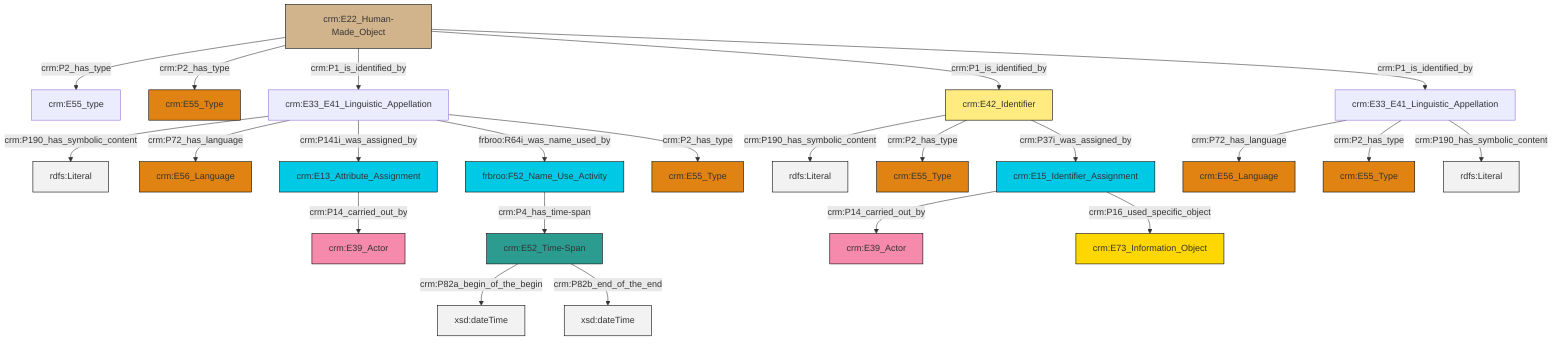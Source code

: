 graph TD
classDef Literal fill:#f2f2f2,stroke:#000000;
classDef CRM_Entity fill:#FFFFFF,stroke:#000000;
classDef Temporal_Entity fill:#00C9E6, stroke:#000000;
classDef Type fill:#E18312, stroke:#000000;
classDef Time-Span fill:#2C9C91, stroke:#000000;
classDef Appellation fill:#FFEB7F, stroke:#000000;
classDef Place fill:#008836, stroke:#000000;
classDef Persistent_Item fill:#B266B2, stroke:#000000;
classDef Conceptual_Object fill:#FFD700, stroke:#000000;
classDef Physical_Thing fill:#D2B48C, stroke:#000000;
classDef Actor fill:#f58aad, stroke:#000000;
classDef PC_Classes fill:#4ce600, stroke:#000000;
classDef Multi fill:#cccccc,stroke:#000000;

4["crm:E22_Human-Made_Object"]:::Physical_Thing -->|crm:P2_has_type| 6["crm:E55_type"]:::Default
2["crm:E52_Time-Span"]:::Time-Span -->|crm:P82a_begin_of_the_begin| 8[xsd:dateTime]:::Literal
4["crm:E22_Human-Made_Object"]:::Physical_Thing -->|crm:P2_has_type| 9["crm:E55_Type"]:::Type
10["frbroo:F52_Name_Use_Activity"]:::Temporal_Entity -->|crm:P4_has_time-span| 2["crm:E52_Time-Span"]:::Time-Span
11["crm:E33_E41_Linguistic_Appellation"]:::Default -->|crm:P72_has_language| 12["crm:E56_Language"]:::Type
19["crm:E33_E41_Linguistic_Appellation"]:::Default -->|crm:P190_has_symbolic_content| 20[rdfs:Literal]:::Literal
19["crm:E33_E41_Linguistic_Appellation"]:::Default -->|crm:P72_has_language| 22["crm:E56_Language"]:::Type
11["crm:E33_E41_Linguistic_Appellation"]:::Default -->|crm:P2_has_type| 17["crm:E55_Type"]:::Type
23["crm:E42_Identifier"]:::Appellation -->|crm:P190_has_symbolic_content| 24[rdfs:Literal]:::Literal
23["crm:E42_Identifier"]:::Appellation -->|crm:P2_has_type| 25["crm:E55_Type"]:::Type
11["crm:E33_E41_Linguistic_Appellation"]:::Default -->|crm:P190_has_symbolic_content| 28[rdfs:Literal]:::Literal
19["crm:E33_E41_Linguistic_Appellation"]:::Default -->|crm:P141i_was_assigned_by| 29["crm:E13_Attribute_Assignment"]:::Temporal_Entity
23["crm:E42_Identifier"]:::Appellation -->|crm:P37i_was_assigned_by| 30["crm:E15_Identifier_Assignment"]:::Temporal_Entity
30["crm:E15_Identifier_Assignment"]:::Temporal_Entity -->|crm:P14_carried_out_by| 31["crm:E39_Actor"]:::Actor
19["crm:E33_E41_Linguistic_Appellation"]:::Default -->|frbroo:R64i_was_name_used_by| 10["frbroo:F52_Name_Use_Activity"]:::Temporal_Entity
4["crm:E22_Human-Made_Object"]:::Physical_Thing -->|crm:P1_is_identified_by| 19["crm:E33_E41_Linguistic_Appellation"]:::Default
19["crm:E33_E41_Linguistic_Appellation"]:::Default -->|crm:P2_has_type| 26["crm:E55_Type"]:::Type
2["crm:E52_Time-Span"]:::Time-Span -->|crm:P82b_end_of_the_end| 36[xsd:dateTime]:::Literal
4["crm:E22_Human-Made_Object"]:::Physical_Thing -->|crm:P1_is_identified_by| 23["crm:E42_Identifier"]:::Appellation
4["crm:E22_Human-Made_Object"]:::Physical_Thing -->|crm:P1_is_identified_by| 11["crm:E33_E41_Linguistic_Appellation"]:::Default
30["crm:E15_Identifier_Assignment"]:::Temporal_Entity -->|crm:P16_used_specific_object| 0["crm:E73_Information_Object"]:::Conceptual_Object
29["crm:E13_Attribute_Assignment"]:::Temporal_Entity -->|crm:P14_carried_out_by| 14["crm:E39_Actor"]:::Actor